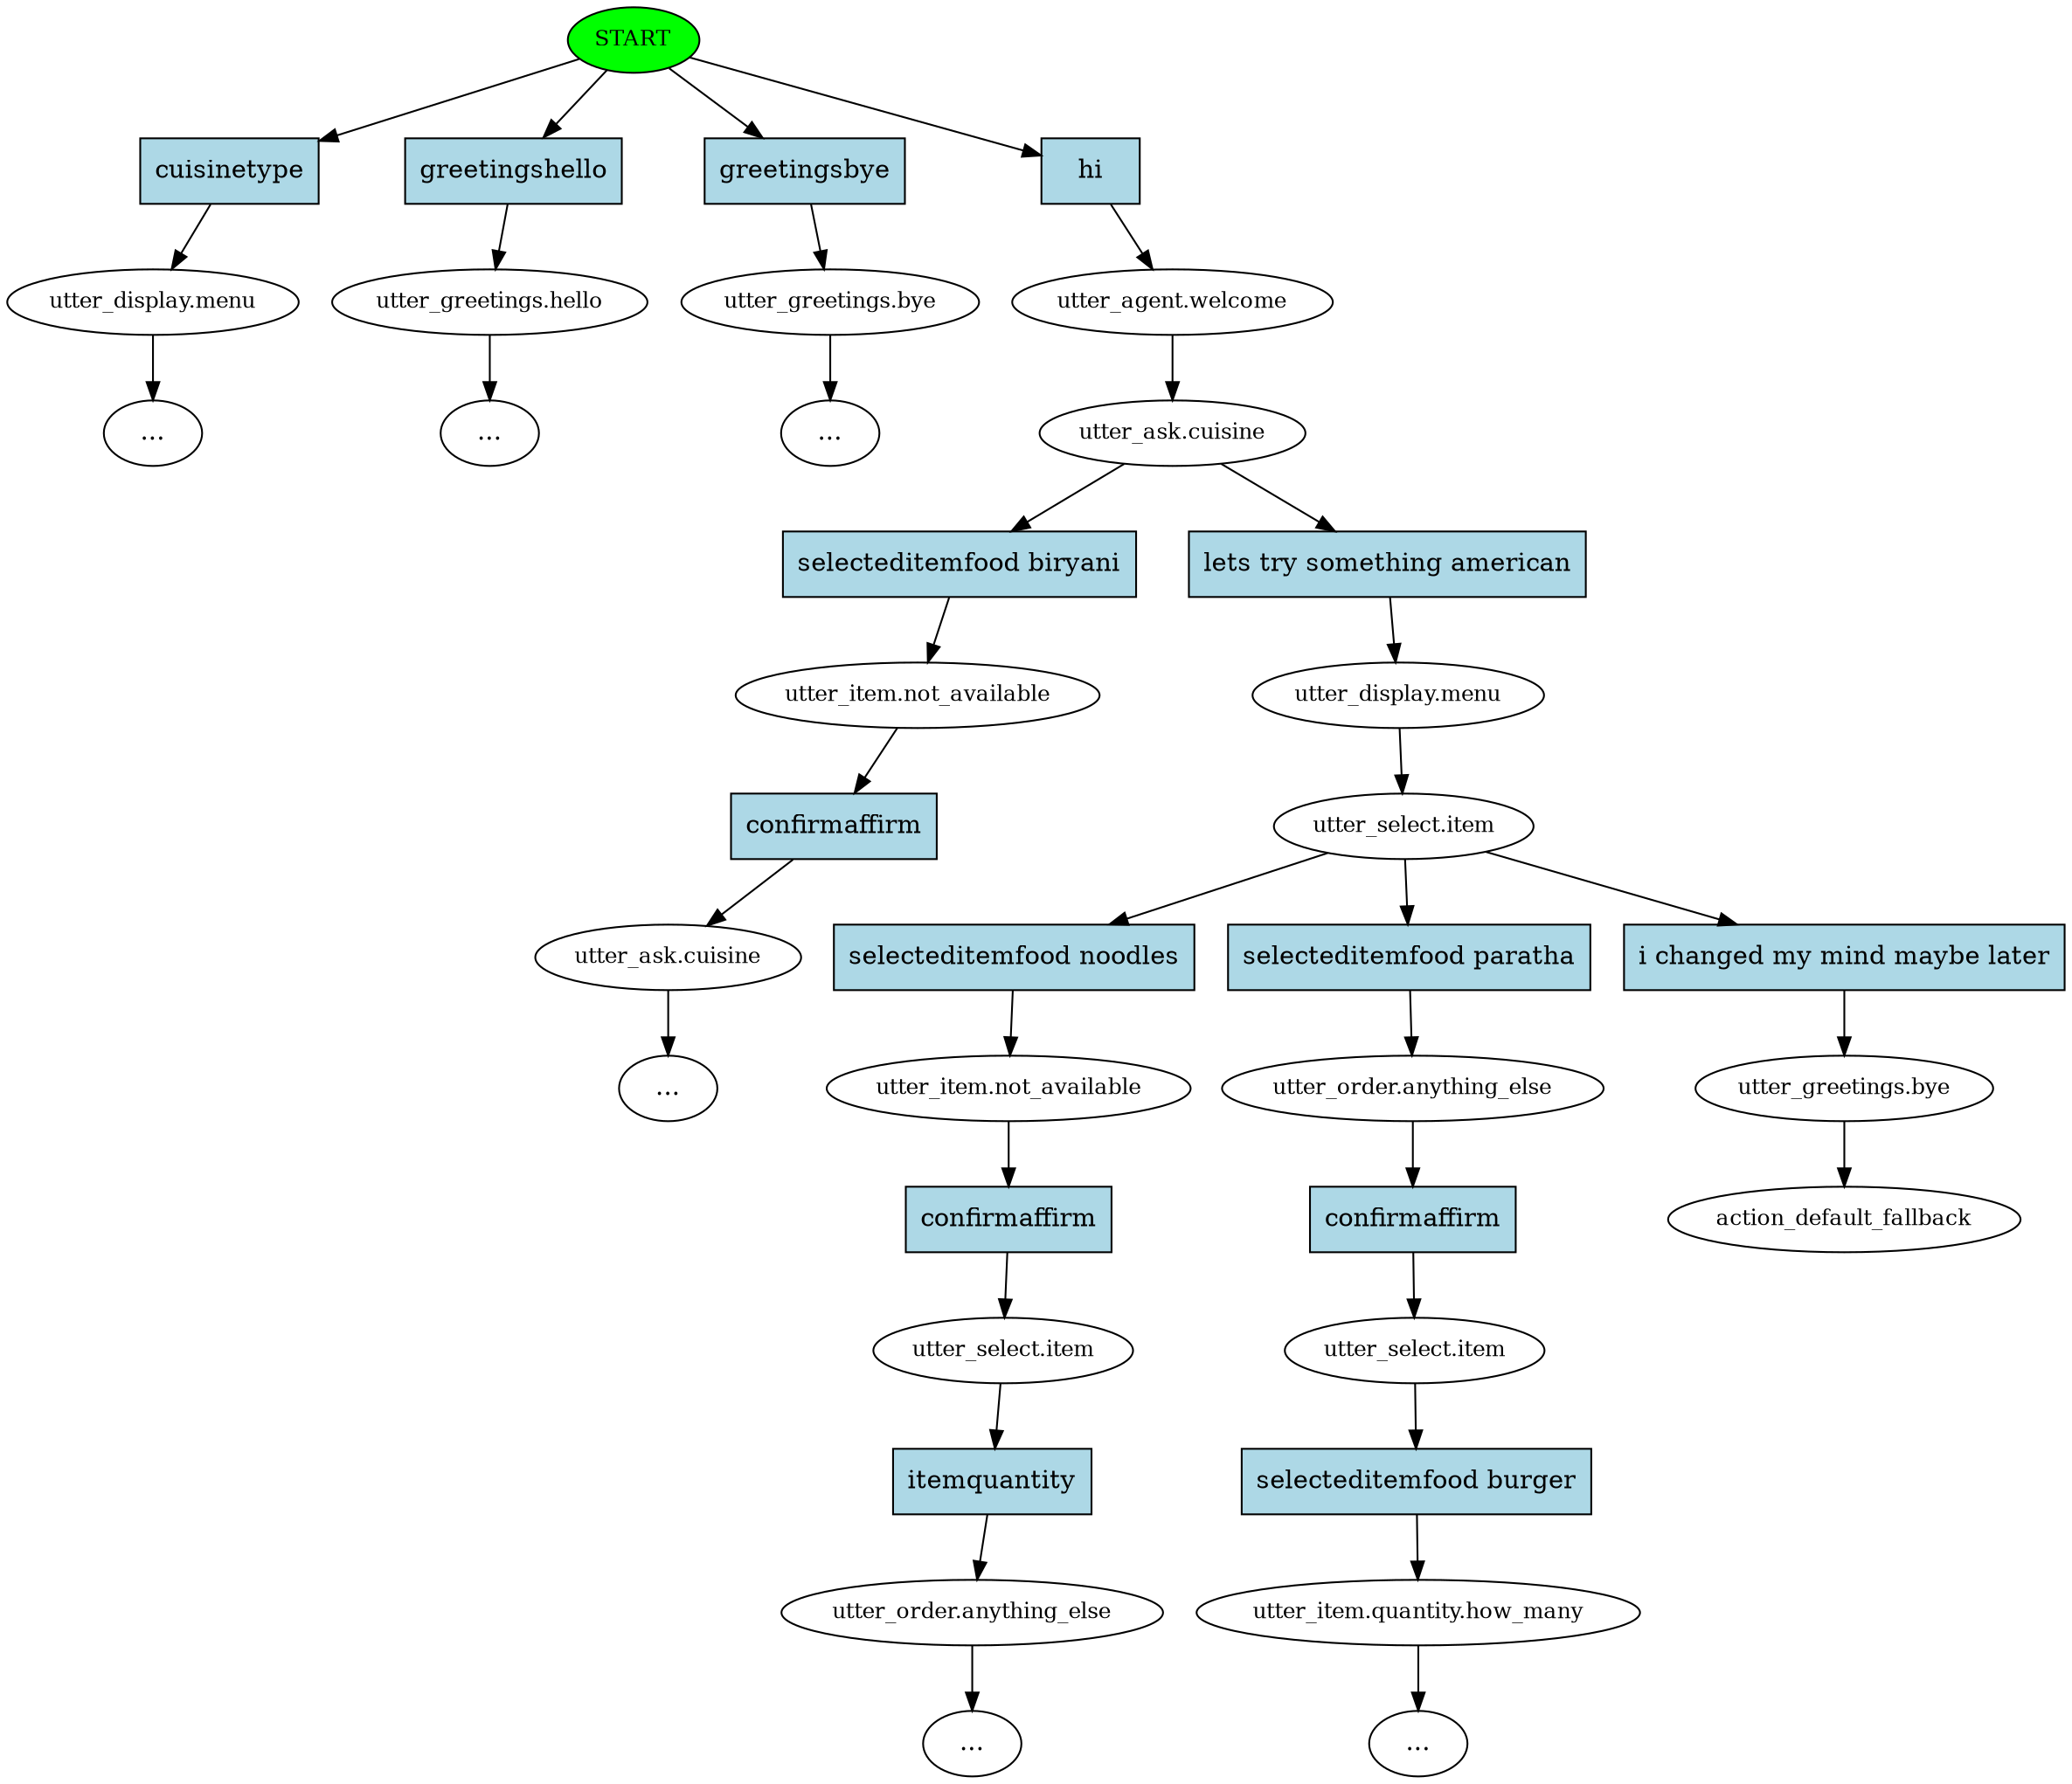 digraph  {
0 [label=START, fillcolor=green, style=filled, fontsize=12, class="start active"];
1 [label="utter_display.menu", fontsize=12, class=""];
2 [label="utter_greetings.hello", fontsize=12, class=""];
4 [label="utter_greetings.bye", fontsize=12, class=""];
"-6" [label="...", class=ellipsis];
"-8" [label="...", class=ellipsis];
7 [label="utter_agent.welcome", fontsize=12, class=active];
8 [label="utter_ask.cuisine", fontsize=12, class=active];
9 [label="utter_item.not_available", fontsize=12, class=""];
10 [label="utter_ask.cuisine", fontsize=12, class=""];
"-9" [label="...", class=ellipsis];
16 [label="utter_display.menu", fontsize=12, class=active];
17 [label="utter_select.item", fontsize=12, class=active];
18 [label="utter_item.not_available", fontsize=12, class=""];
19 [label="utter_select.item", fontsize=12, class=""];
20 [label="utter_order.anything_else", fontsize=12, class=""];
"-13" [label="...", class=ellipsis];
25 [label="utter_order.anything_else", fontsize=12, class=""];
26 [label="utter_select.item", fontsize=12, class=""];
27 [label="utter_item.quantity.how_many", fontsize=12, class=""];
"-14" [label="...", class=ellipsis];
"-16" [label="...", class=ellipsis];
34 [label="utter_greetings.bye", fontsize=12, class=active];
35 [label=action_default_fallback, fontsize=12, class="dashed active"];
36 [label=cuisinetype, shape=rect, style=filled, fillcolor=lightblue, class=intent];
37 [label=greetingshello, shape=rect, style=filled, fillcolor=lightblue, class=intent];
38 [label=greetingsbye, shape=rect, style=filled, fillcolor=lightblue, class=intent];
39 [label=hi, shape=rect, style=filled, fillcolor=lightblue, class="intent active"];
40 [label="selecteditemfood biryani", shape=rect, style=filled, fillcolor=lightblue, class=intent];
41 [label="lets try something american", shape=rect, style=filled, fillcolor=lightblue, class="intent active"];
42 [label=confirmaffirm, shape=rect, style=filled, fillcolor=lightblue, class=intent];
43 [label="selecteditemfood noodles", shape=rect, style=filled, fillcolor=lightblue, class=intent];
44 [label="selecteditemfood paratha", shape=rect, style=filled, fillcolor=lightblue, class=intent];
45 [label="i changed my mind maybe later", shape=rect, style=filled, fillcolor=lightblue, class="intent active"];
46 [label=confirmaffirm, shape=rect, style=filled, fillcolor=lightblue, class=intent];
47 [label=itemquantity, shape=rect, style=filled, fillcolor=lightblue, class=intent];
48 [label=confirmaffirm, shape=rect, style=filled, fillcolor=lightblue, class=intent];
49 [label="selecteditemfood burger", shape=rect, style=filled, fillcolor=lightblue, class=intent];
0 -> 36  [key=0, class=""];
0 -> 37  [key=0, class=""];
0 -> 38  [key=0, class=""];
0 -> 39  [key=0, class=active];
1 -> "-16"  [key=NONE, label="", class=""];
2 -> "-8"  [key=NONE, label="", class=""];
4 -> "-6"  [key=NONE, label="", class=""];
7 -> 8  [key=NONE, label="", class=active];
8 -> 40  [key=0, class=""];
8 -> 41  [key=0, class=active];
9 -> 42  [key=0, class=""];
10 -> "-9"  [key=NONE, label="", class=""];
16 -> 17  [key=NONE, label="", class=active];
17 -> 43  [key=0, class=""];
17 -> 44  [key=0, class=""];
17 -> 45  [key=0, class=active];
18 -> 46  [key=0, class=""];
19 -> 47  [key=0, class=""];
20 -> "-13"  [key=NONE, label="", class=""];
25 -> 48  [key=0, class=""];
26 -> 49  [key=0, class=""];
27 -> "-14"  [key=NONE, label="", class=""];
34 -> 35  [key=NONE, label="", class=active];
36 -> 1  [key=0, class=""];
37 -> 2  [key=0, class=""];
38 -> 4  [key=0, class=""];
39 -> 7  [key=0, class=active];
40 -> 9  [key=0, class=""];
41 -> 16  [key=0, class=active];
42 -> 10  [key=0, class=""];
43 -> 18  [key=0, class=""];
44 -> 25  [key=0, class=""];
45 -> 34  [key=0, class=active];
46 -> 19  [key=0, class=""];
47 -> 20  [key=0, class=""];
48 -> 26  [key=0, class=""];
49 -> 27  [key=0, class=""];
}